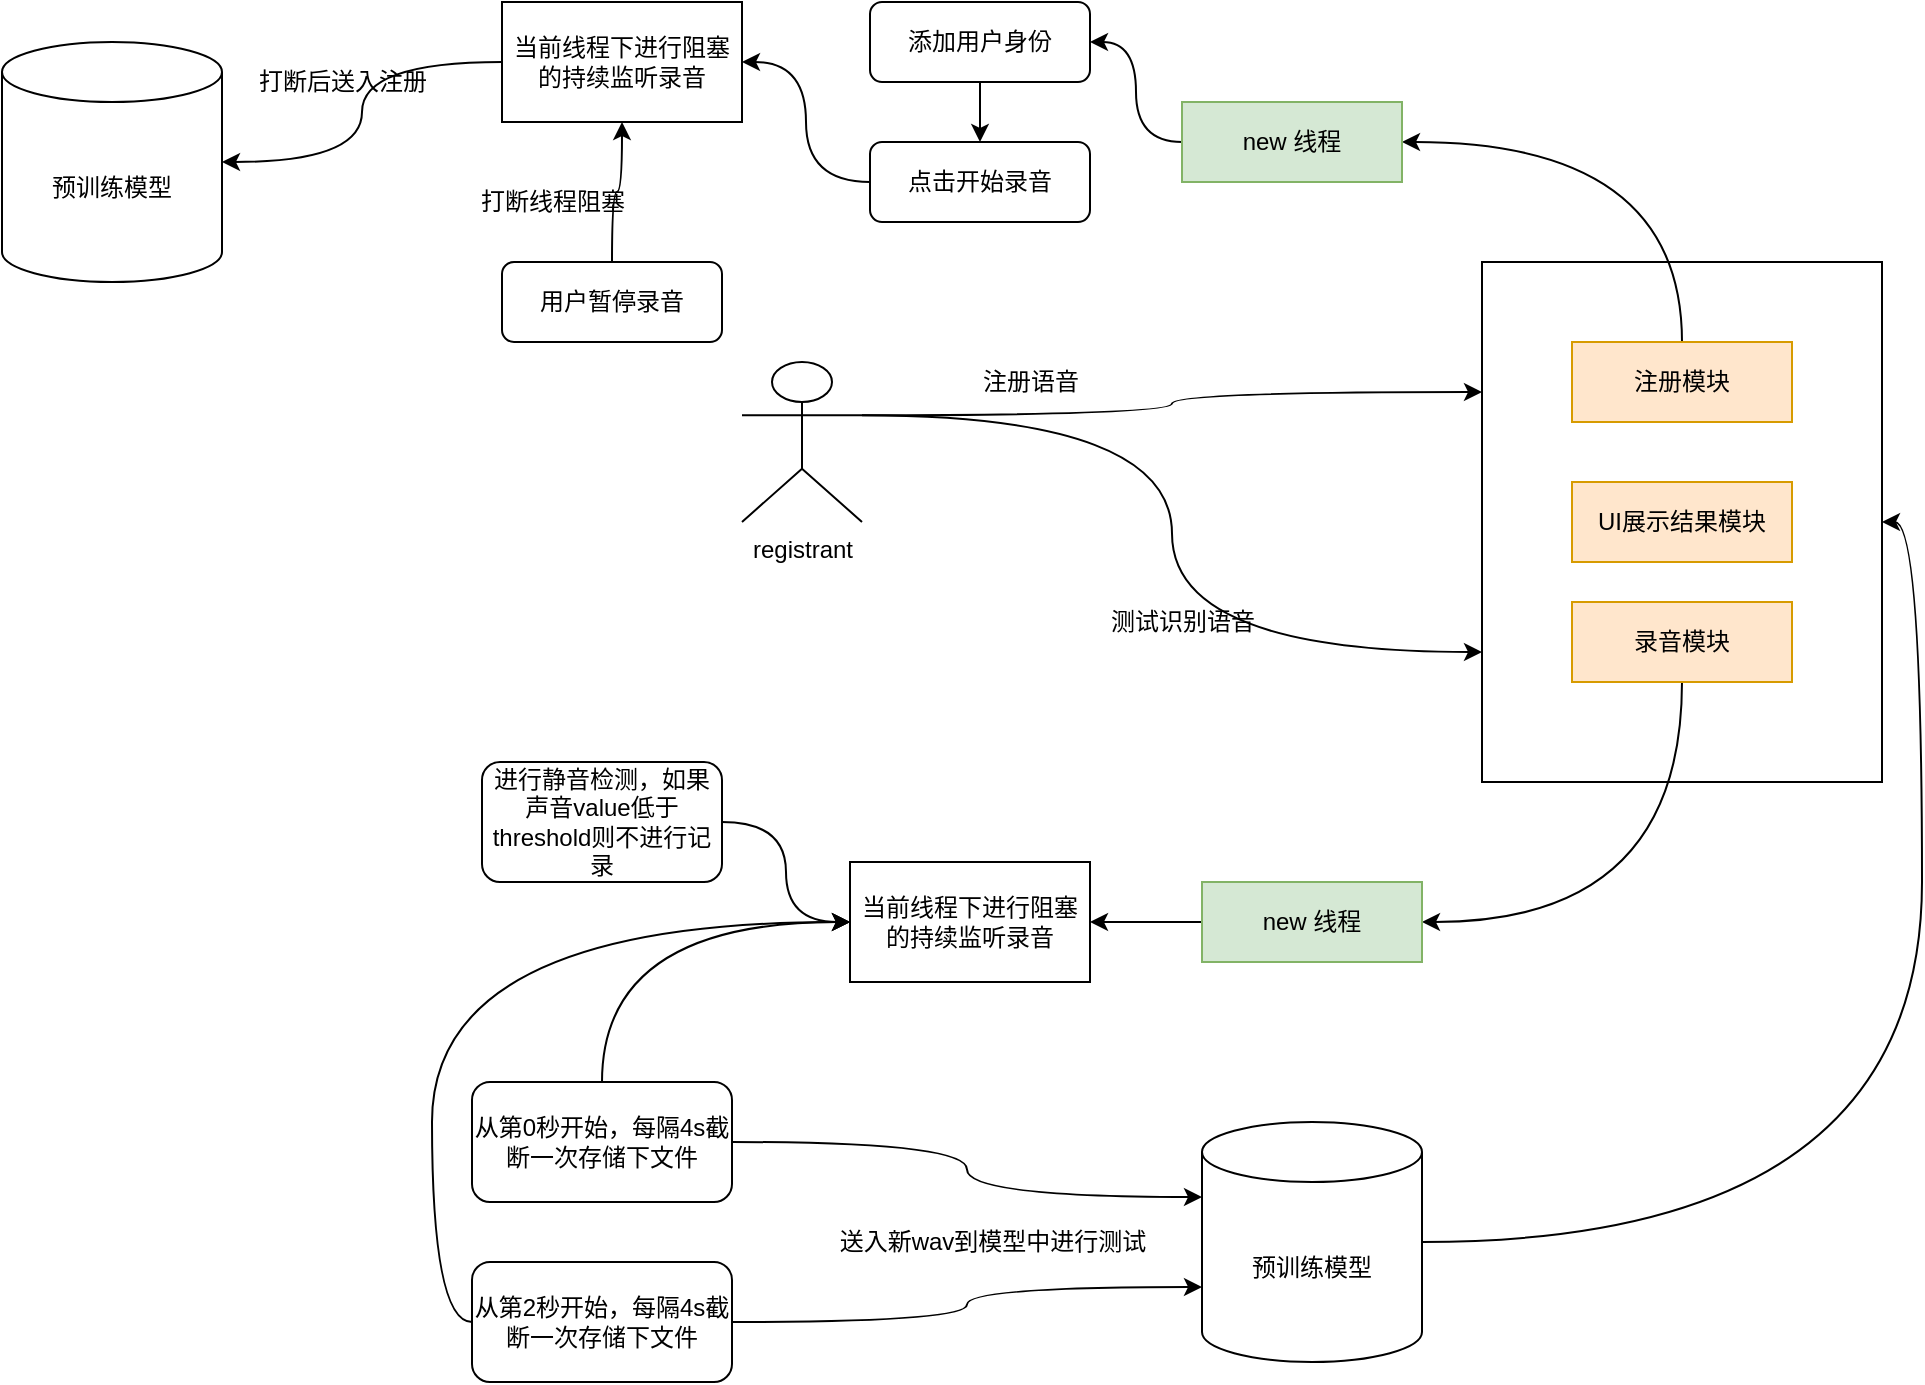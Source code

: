 <mxfile version="15.8.4" type="device"><diagram id="kP-5X_fBbaOIy85vGLNE" name="第 1 页"><mxGraphModel dx="1773" dy="697" grid="1" gridSize="10" guides="1" tooltips="1" connect="1" arrows="1" fold="1" page="1" pageScale="1" pageWidth="827" pageHeight="1169" math="0" shadow="0"><root><mxCell id="0"/><mxCell id="1" parent="0"/><mxCell id="nozQcSfFS8QYrMJKONRO-5" style="edgeStyle=orthogonalEdgeStyle;rounded=0;orthogonalLoop=1;jettySize=auto;html=1;exitX=1;exitY=0.333;exitDx=0;exitDy=0;exitPerimeter=0;entryX=0;entryY=0.25;entryDx=0;entryDy=0;curved=1;" edge="1" parent="1" source="nozQcSfFS8QYrMJKONRO-1" target="nozQcSfFS8QYrMJKONRO-4"><mxGeometry relative="1" as="geometry"/></mxCell><mxCell id="nozQcSfFS8QYrMJKONRO-21" style="edgeStyle=orthogonalEdgeStyle;curved=1;rounded=0;orthogonalLoop=1;jettySize=auto;html=1;exitX=1;exitY=0.333;exitDx=0;exitDy=0;exitPerimeter=0;entryX=0;entryY=0.75;entryDx=0;entryDy=0;" edge="1" parent="1" source="nozQcSfFS8QYrMJKONRO-1" target="nozQcSfFS8QYrMJKONRO-4"><mxGeometry relative="1" as="geometry"/></mxCell><mxCell id="nozQcSfFS8QYrMJKONRO-1" value="registrant" style="shape=umlActor;verticalLabelPosition=bottom;verticalAlign=top;html=1;outlineConnect=0;" vertex="1" parent="1"><mxGeometry x="240" y="250" width="60" height="80" as="geometry"/></mxCell><mxCell id="nozQcSfFS8QYrMJKONRO-4" value="" style="rounded=0;whiteSpace=wrap;html=1;" vertex="1" parent="1"><mxGeometry x="610" y="200" width="200" height="260" as="geometry"/></mxCell><mxCell id="nozQcSfFS8QYrMJKONRO-6" value="注册语音" style="text;html=1;align=center;verticalAlign=middle;resizable=0;points=[];autosize=1;strokeColor=none;fillColor=none;" vertex="1" parent="1"><mxGeometry x="354" y="250" width="60" height="20" as="geometry"/></mxCell><mxCell id="nozQcSfFS8QYrMJKONRO-9" style="edgeStyle=orthogonalEdgeStyle;curved=1;rounded=0;orthogonalLoop=1;jettySize=auto;html=1;exitX=0.5;exitY=0;exitDx=0;exitDy=0;entryX=1;entryY=0.5;entryDx=0;entryDy=0;" edge="1" parent="1" source="nozQcSfFS8QYrMJKONRO-7" target="nozQcSfFS8QYrMJKONRO-8"><mxGeometry relative="1" as="geometry"/></mxCell><mxCell id="nozQcSfFS8QYrMJKONRO-7" value="注册模块" style="rounded=0;whiteSpace=wrap;html=1;fillColor=#ffe6cc;strokeColor=#d79b00;" vertex="1" parent="1"><mxGeometry x="655" y="240" width="110" height="40" as="geometry"/></mxCell><mxCell id="nozQcSfFS8QYrMJKONRO-12" style="edgeStyle=orthogonalEdgeStyle;curved=1;rounded=0;orthogonalLoop=1;jettySize=auto;html=1;exitX=0;exitY=0.5;exitDx=0;exitDy=0;entryX=1;entryY=0.5;entryDx=0;entryDy=0;" edge="1" parent="1" source="nozQcSfFS8QYrMJKONRO-8" target="nozQcSfFS8QYrMJKONRO-10"><mxGeometry relative="1" as="geometry"/></mxCell><mxCell id="nozQcSfFS8QYrMJKONRO-8" value="new 线程" style="rounded=0;whiteSpace=wrap;html=1;fillColor=#d5e8d4;strokeColor=#82b366;" vertex="1" parent="1"><mxGeometry x="460" y="120" width="110" height="40" as="geometry"/></mxCell><mxCell id="nozQcSfFS8QYrMJKONRO-13" style="edgeStyle=orthogonalEdgeStyle;curved=1;rounded=0;orthogonalLoop=1;jettySize=auto;html=1;exitX=0.5;exitY=1;exitDx=0;exitDy=0;entryX=0.5;entryY=0;entryDx=0;entryDy=0;" edge="1" parent="1" source="nozQcSfFS8QYrMJKONRO-10" target="nozQcSfFS8QYrMJKONRO-11"><mxGeometry relative="1" as="geometry"/></mxCell><mxCell id="nozQcSfFS8QYrMJKONRO-10" value="添加用户身份" style="rounded=1;whiteSpace=wrap;html=1;" vertex="1" parent="1"><mxGeometry x="304" y="70" width="110" height="40" as="geometry"/></mxCell><mxCell id="nozQcSfFS8QYrMJKONRO-19" style="edgeStyle=orthogonalEdgeStyle;curved=1;rounded=0;orthogonalLoop=1;jettySize=auto;html=1;exitX=0;exitY=0.5;exitDx=0;exitDy=0;entryX=1;entryY=0.5;entryDx=0;entryDy=0;" edge="1" parent="1" source="nozQcSfFS8QYrMJKONRO-11" target="nozQcSfFS8QYrMJKONRO-14"><mxGeometry relative="1" as="geometry"/></mxCell><mxCell id="nozQcSfFS8QYrMJKONRO-11" value="点击开始录音" style="rounded=1;whiteSpace=wrap;html=1;" vertex="1" parent="1"><mxGeometry x="304" y="140" width="110" height="40" as="geometry"/></mxCell><mxCell id="nozQcSfFS8QYrMJKONRO-34" style="edgeStyle=orthogonalEdgeStyle;curved=1;rounded=0;orthogonalLoop=1;jettySize=auto;html=1;exitX=0;exitY=0.5;exitDx=0;exitDy=0;" edge="1" parent="1" source="nozQcSfFS8QYrMJKONRO-14" target="nozQcSfFS8QYrMJKONRO-33"><mxGeometry relative="1" as="geometry"/></mxCell><mxCell id="nozQcSfFS8QYrMJKONRO-14" value="当前线程下进行阻塞的持续监听录音" style="rounded=0;whiteSpace=wrap;html=1;" vertex="1" parent="1"><mxGeometry x="120" y="70" width="120" height="60" as="geometry"/></mxCell><mxCell id="nozQcSfFS8QYrMJKONRO-17" style="edgeStyle=orthogonalEdgeStyle;curved=1;rounded=0;orthogonalLoop=1;jettySize=auto;html=1;exitX=0.5;exitY=0;exitDx=0;exitDy=0;" edge="1" parent="1" source="nozQcSfFS8QYrMJKONRO-16" target="nozQcSfFS8QYrMJKONRO-14"><mxGeometry relative="1" as="geometry"/></mxCell><mxCell id="nozQcSfFS8QYrMJKONRO-16" value="用户暂停录音" style="rounded=1;whiteSpace=wrap;html=1;" vertex="1" parent="1"><mxGeometry x="120" y="200" width="110" height="40" as="geometry"/></mxCell><mxCell id="nozQcSfFS8QYrMJKONRO-18" value="打断线程阻塞" style="text;html=1;align=center;verticalAlign=middle;resizable=0;points=[];autosize=1;strokeColor=none;fillColor=none;" vertex="1" parent="1"><mxGeometry x="100" y="160" width="90" height="20" as="geometry"/></mxCell><mxCell id="nozQcSfFS8QYrMJKONRO-24" style="edgeStyle=orthogonalEdgeStyle;curved=1;rounded=0;orthogonalLoop=1;jettySize=auto;html=1;exitX=0.5;exitY=1;exitDx=0;exitDy=0;entryX=1;entryY=0.5;entryDx=0;entryDy=0;" edge="1" parent="1" source="nozQcSfFS8QYrMJKONRO-20" target="nozQcSfFS8QYrMJKONRO-23"><mxGeometry relative="1" as="geometry"/></mxCell><mxCell id="nozQcSfFS8QYrMJKONRO-20" value="录音模块" style="rounded=0;whiteSpace=wrap;html=1;fillColor=#ffe6cc;strokeColor=#d79b00;" vertex="1" parent="1"><mxGeometry x="655" y="370" width="110" height="40" as="geometry"/></mxCell><mxCell id="nozQcSfFS8QYrMJKONRO-22" value="测试识别语音" style="text;html=1;align=center;verticalAlign=middle;resizable=0;points=[];autosize=1;strokeColor=none;fillColor=none;" vertex="1" parent="1"><mxGeometry x="415" y="370" width="90" height="20" as="geometry"/></mxCell><mxCell id="nozQcSfFS8QYrMJKONRO-26" style="edgeStyle=orthogonalEdgeStyle;curved=1;rounded=0;orthogonalLoop=1;jettySize=auto;html=1;exitX=0;exitY=0.5;exitDx=0;exitDy=0;entryX=1;entryY=0.5;entryDx=0;entryDy=0;" edge="1" parent="1" source="nozQcSfFS8QYrMJKONRO-23" target="nozQcSfFS8QYrMJKONRO-25"><mxGeometry relative="1" as="geometry"/></mxCell><mxCell id="nozQcSfFS8QYrMJKONRO-23" value="new 线程" style="rounded=0;whiteSpace=wrap;html=1;fillColor=#d5e8d4;strokeColor=#82b366;" vertex="1" parent="1"><mxGeometry x="470" y="510" width="110" height="40" as="geometry"/></mxCell><mxCell id="nozQcSfFS8QYrMJKONRO-25" value="当前线程下进行阻塞的持续监听录音" style="rounded=0;whiteSpace=wrap;html=1;" vertex="1" parent="1"><mxGeometry x="294" y="500" width="120" height="60" as="geometry"/></mxCell><mxCell id="nozQcSfFS8QYrMJKONRO-31" style="edgeStyle=orthogonalEdgeStyle;curved=1;rounded=0;orthogonalLoop=1;jettySize=auto;html=1;exitX=1;exitY=0.5;exitDx=0;exitDy=0;" edge="1" parent="1" source="nozQcSfFS8QYrMJKONRO-27" target="nozQcSfFS8QYrMJKONRO-25"><mxGeometry relative="1" as="geometry"/></mxCell><mxCell id="nozQcSfFS8QYrMJKONRO-27" value="进行静音检测，如果声音value低于threshold则不进行记录" style="rounded=1;whiteSpace=wrap;html=1;" vertex="1" parent="1"><mxGeometry x="110" y="450" width="120" height="60" as="geometry"/></mxCell><mxCell id="nozQcSfFS8QYrMJKONRO-42" style="edgeStyle=orthogonalEdgeStyle;curved=1;rounded=0;orthogonalLoop=1;jettySize=auto;html=1;exitX=0.5;exitY=0;exitDx=0;exitDy=0;entryX=0;entryY=0.5;entryDx=0;entryDy=0;" edge="1" parent="1" source="nozQcSfFS8QYrMJKONRO-28" target="nozQcSfFS8QYrMJKONRO-25"><mxGeometry relative="1" as="geometry"/></mxCell><mxCell id="nozQcSfFS8QYrMJKONRO-44" style="edgeStyle=orthogonalEdgeStyle;curved=1;rounded=0;orthogonalLoop=1;jettySize=auto;html=1;exitX=1;exitY=0.5;exitDx=0;exitDy=0;entryX=0;entryY=0;entryDx=0;entryDy=37.5;entryPerimeter=0;" edge="1" parent="1" source="nozQcSfFS8QYrMJKONRO-28" target="nozQcSfFS8QYrMJKONRO-37"><mxGeometry relative="1" as="geometry"/></mxCell><mxCell id="nozQcSfFS8QYrMJKONRO-28" value="从第0秒开始，每隔4s截断一次存储下文件" style="rounded=1;whiteSpace=wrap;html=1;" vertex="1" parent="1"><mxGeometry x="105" y="610" width="130" height="60" as="geometry"/></mxCell><mxCell id="nozQcSfFS8QYrMJKONRO-33" value="预训练模型" style="shape=cylinder3;whiteSpace=wrap;html=1;boundedLbl=1;backgroundOutline=1;size=15;" vertex="1" parent="1"><mxGeometry x="-130" y="90" width="110" height="120" as="geometry"/></mxCell><mxCell id="nozQcSfFS8QYrMJKONRO-35" value="打断后送入注册" style="text;html=1;align=center;verticalAlign=middle;resizable=0;points=[];autosize=1;strokeColor=none;fillColor=none;" vertex="1" parent="1"><mxGeometry x="-10" y="100" width="100" height="20" as="geometry"/></mxCell><mxCell id="nozQcSfFS8QYrMJKONRO-49" style="edgeStyle=orthogonalEdgeStyle;curved=1;rounded=0;orthogonalLoop=1;jettySize=auto;html=1;exitX=1;exitY=0.5;exitDx=0;exitDy=0;exitPerimeter=0;entryX=1;entryY=0.5;entryDx=0;entryDy=0;" edge="1" parent="1" source="nozQcSfFS8QYrMJKONRO-37" target="nozQcSfFS8QYrMJKONRO-4"><mxGeometry relative="1" as="geometry"/></mxCell><mxCell id="nozQcSfFS8QYrMJKONRO-37" value="预训练模型" style="shape=cylinder3;whiteSpace=wrap;html=1;boundedLbl=1;backgroundOutline=1;size=15;" vertex="1" parent="1"><mxGeometry x="470" y="630" width="110" height="120" as="geometry"/></mxCell><mxCell id="nozQcSfFS8QYrMJKONRO-39" value="送入新wav到模型中进行测试" style="text;html=1;align=center;verticalAlign=middle;resizable=0;points=[];autosize=1;strokeColor=none;fillColor=none;" vertex="1" parent="1"><mxGeometry x="280" y="680" width="170" height="20" as="geometry"/></mxCell><mxCell id="nozQcSfFS8QYrMJKONRO-43" style="edgeStyle=orthogonalEdgeStyle;curved=1;rounded=0;orthogonalLoop=1;jettySize=auto;html=1;exitX=0;exitY=0.5;exitDx=0;exitDy=0;entryX=0;entryY=0.5;entryDx=0;entryDy=0;" edge="1" parent="1" source="nozQcSfFS8QYrMJKONRO-40" target="nozQcSfFS8QYrMJKONRO-25"><mxGeometry relative="1" as="geometry"/></mxCell><mxCell id="nozQcSfFS8QYrMJKONRO-45" style="edgeStyle=orthogonalEdgeStyle;curved=1;rounded=0;orthogonalLoop=1;jettySize=auto;html=1;exitX=1;exitY=0.5;exitDx=0;exitDy=0;entryX=0;entryY=0;entryDx=0;entryDy=82.5;entryPerimeter=0;" edge="1" parent="1" source="nozQcSfFS8QYrMJKONRO-40" target="nozQcSfFS8QYrMJKONRO-37"><mxGeometry relative="1" as="geometry"/></mxCell><mxCell id="nozQcSfFS8QYrMJKONRO-40" value="从第2秒开始，每隔4s截断一次存储下文件" style="rounded=1;whiteSpace=wrap;html=1;" vertex="1" parent="1"><mxGeometry x="105" y="700" width="130" height="60" as="geometry"/></mxCell><mxCell id="nozQcSfFS8QYrMJKONRO-47" value="UI展示结果模块" style="rounded=0;whiteSpace=wrap;html=1;fillColor=#ffe6cc;strokeColor=#d79b00;" vertex="1" parent="1"><mxGeometry x="655" y="310" width="110" height="40" as="geometry"/></mxCell></root></mxGraphModel></diagram></mxfile>